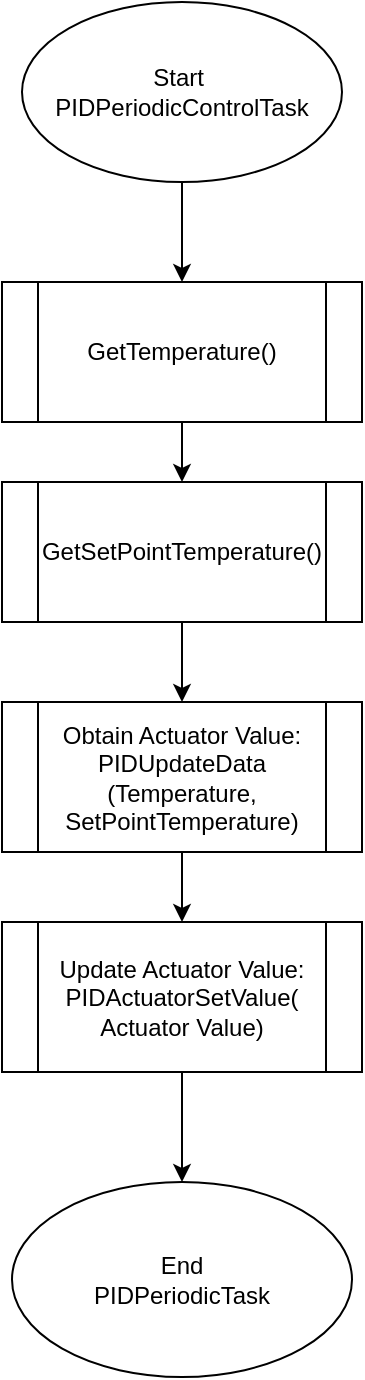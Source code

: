 <mxfile version="21.5.0" type="github">
  <diagram name="Página-1" id="T4Pqo_bBbtvzg6UolSL_">
    <mxGraphModel dx="554" dy="558" grid="1" gridSize="10" guides="1" tooltips="1" connect="1" arrows="1" fold="1" page="1" pageScale="1" pageWidth="827" pageHeight="1169" math="0" shadow="0">
      <root>
        <mxCell id="0" />
        <mxCell id="1" parent="0" />
        <mxCell id="t-JOsUrY7C4pAmYH-ij4-2" value="" style="edgeStyle=orthogonalEdgeStyle;rounded=0;orthogonalLoop=1;jettySize=auto;html=1;" edge="1" parent="1" source="p8X6_52At8-t9qin43oJ-1" target="t-JOsUrY7C4pAmYH-ij4-1">
          <mxGeometry relative="1" as="geometry" />
        </mxCell>
        <mxCell id="p8X6_52At8-t9qin43oJ-1" value="Start&amp;nbsp;&lt;br&gt;PIDPeriodicControlTask" style="ellipse;whiteSpace=wrap;html=1;" parent="1" vertex="1">
          <mxGeometry x="230" y="10" width="160" height="90" as="geometry" />
        </mxCell>
        <mxCell id="t-JOsUrY7C4pAmYH-ij4-4" value="" style="edgeStyle=orthogonalEdgeStyle;rounded=0;orthogonalLoop=1;jettySize=auto;html=1;" edge="1" parent="1" source="t-JOsUrY7C4pAmYH-ij4-1" target="t-JOsUrY7C4pAmYH-ij4-3">
          <mxGeometry relative="1" as="geometry" />
        </mxCell>
        <mxCell id="t-JOsUrY7C4pAmYH-ij4-1" value="GetTemperature()" style="shape=process;whiteSpace=wrap;html=1;backgroundOutline=1;" vertex="1" parent="1">
          <mxGeometry x="220" y="150" width="180" height="70" as="geometry" />
        </mxCell>
        <mxCell id="t-JOsUrY7C4pAmYH-ij4-6" value="" style="edgeStyle=orthogonalEdgeStyle;rounded=0;orthogonalLoop=1;jettySize=auto;html=1;" edge="1" parent="1" source="t-JOsUrY7C4pAmYH-ij4-3" target="t-JOsUrY7C4pAmYH-ij4-5">
          <mxGeometry relative="1" as="geometry" />
        </mxCell>
        <mxCell id="t-JOsUrY7C4pAmYH-ij4-3" value="GetSetPointTemperature()" style="shape=process;whiteSpace=wrap;html=1;backgroundOutline=1;" vertex="1" parent="1">
          <mxGeometry x="220" y="250" width="180" height="70" as="geometry" />
        </mxCell>
        <mxCell id="t-JOsUrY7C4pAmYH-ij4-12" value="" style="edgeStyle=orthogonalEdgeStyle;rounded=0;orthogonalLoop=1;jettySize=auto;html=1;" edge="1" parent="1" source="t-JOsUrY7C4pAmYH-ij4-5" target="t-JOsUrY7C4pAmYH-ij4-11">
          <mxGeometry relative="1" as="geometry" />
        </mxCell>
        <mxCell id="t-JOsUrY7C4pAmYH-ij4-5" value="Obtain Actuator Value: PIDUpdateData&lt;br&gt;(Temperature,&lt;br&gt;SetPointTemperature)" style="shape=process;whiteSpace=wrap;html=1;backgroundOutline=1;" vertex="1" parent="1">
          <mxGeometry x="220" y="360" width="180" height="75" as="geometry" />
        </mxCell>
        <mxCell id="t-JOsUrY7C4pAmYH-ij4-14" value="" style="edgeStyle=orthogonalEdgeStyle;rounded=0;orthogonalLoop=1;jettySize=auto;html=1;" edge="1" parent="1" source="t-JOsUrY7C4pAmYH-ij4-11" target="t-JOsUrY7C4pAmYH-ij4-13">
          <mxGeometry relative="1" as="geometry" />
        </mxCell>
        <mxCell id="t-JOsUrY7C4pAmYH-ij4-11" value="Update Actuator Value:&lt;br&gt;PIDActuatorSetValue( Actuator Value)" style="shape=process;whiteSpace=wrap;html=1;backgroundOutline=1;" vertex="1" parent="1">
          <mxGeometry x="220" y="470" width="180" height="75" as="geometry" />
        </mxCell>
        <mxCell id="t-JOsUrY7C4pAmYH-ij4-13" value="End&lt;br&gt;PIDPeriodicTask" style="ellipse;whiteSpace=wrap;html=1;" vertex="1" parent="1">
          <mxGeometry x="225" y="600" width="170" height="97.5" as="geometry" />
        </mxCell>
      </root>
    </mxGraphModel>
  </diagram>
</mxfile>
